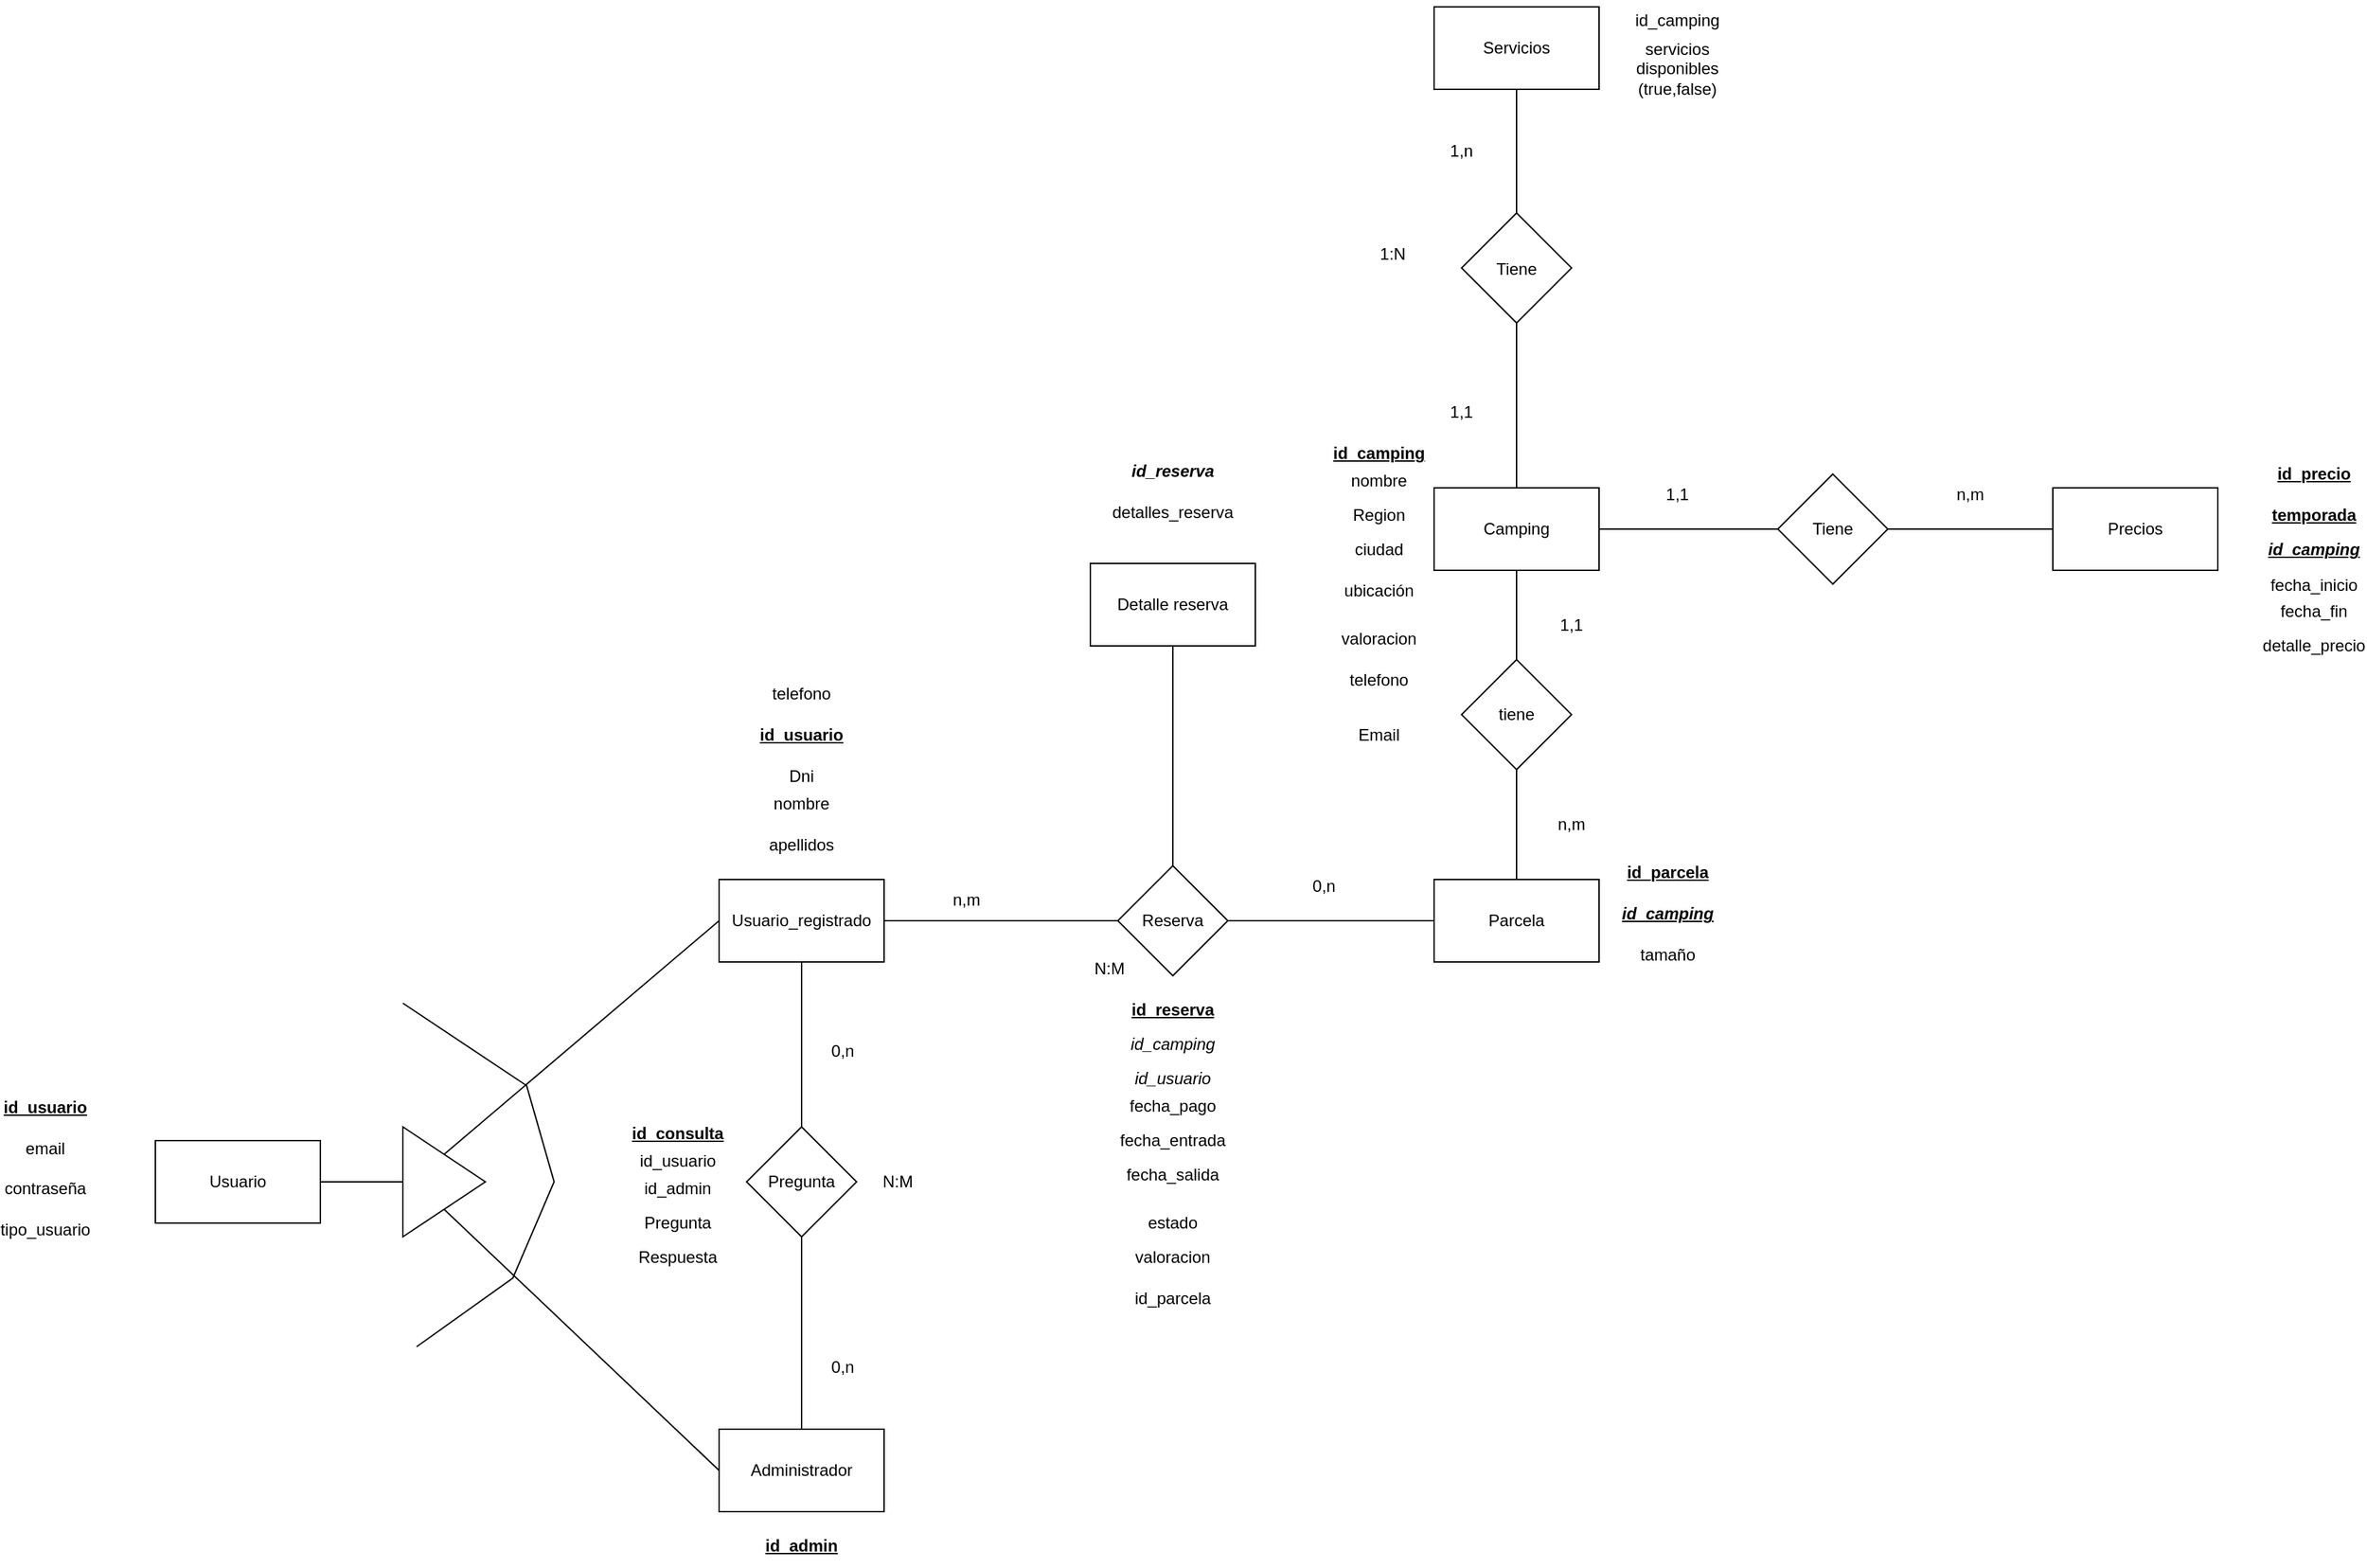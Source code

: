 <mxfile>
    <diagram name="Página-1" id="GP7OZMdiaApCgWr0Gxwc">
        <mxGraphModel dx="2652" dy="1899" grid="1" gridSize="10" guides="1" tooltips="1" connect="1" arrows="1" fold="1" page="1" pageScale="1" pageWidth="827" pageHeight="1169" math="0" shadow="0">
            <root>
                <mxCell id="0"/>
                <mxCell id="1" parent="0"/>
                <mxCell id="rt0fLjVZULC_vDmL76SL-1" value="Usuario_registrado" style="rounded=0;whiteSpace=wrap;html=1;" parent="1" vertex="1">
                    <mxGeometry x="100" y="610" width="120" height="60" as="geometry"/>
                </mxCell>
                <mxCell id="rt0fLjVZULC_vDmL76SL-3" value="Camping" style="rounded=0;whiteSpace=wrap;html=1;" parent="1" vertex="1">
                    <mxGeometry x="620" y="325" width="120" height="60" as="geometry"/>
                </mxCell>
                <mxCell id="rt0fLjVZULC_vDmL76SL-5" value="Administrador" style="rounded=0;whiteSpace=wrap;html=1;" parent="1" vertex="1">
                    <mxGeometry x="100" y="1010" width="120" height="60" as="geometry"/>
                </mxCell>
                <mxCell id="rt0fLjVZULC_vDmL76SL-7" value="" style="endArrow=none;html=1;rounded=0;exitX=1;exitY=0.5;exitDx=0;exitDy=0;entryX=0;entryY=0.5;entryDx=0;entryDy=0;" parent="1" source="rt0fLjVZULC_vDmL76SL-1" target="NalXgq106i2MlSgyFrl_-1" edge="1">
                    <mxGeometry width="50" height="50" relative="1" as="geometry">
                        <mxPoint x="290" y="810" as="sourcePoint"/>
                        <mxPoint x="590" y="640" as="targetPoint"/>
                    </mxGeometry>
                </mxCell>
                <mxCell id="rt0fLjVZULC_vDmL76SL-4" value="Reserva" style="rhombus;whiteSpace=wrap;html=1;" parent="1" vertex="1">
                    <mxGeometry x="390" y="600" width="80" height="80" as="geometry"/>
                </mxCell>
                <mxCell id="rt0fLjVZULC_vDmL76SL-8" value="0,n" style="text;html=1;strokeColor=none;fillColor=none;align=center;verticalAlign=middle;whiteSpace=wrap;rounded=0;" parent="1" vertex="1">
                    <mxGeometry x="510" y="600" width="60" height="30" as="geometry"/>
                </mxCell>
                <mxCell id="rt0fLjVZULC_vDmL76SL-9" value="" style="endArrow=none;html=1;rounded=0;entryX=0.5;entryY=1;entryDx=0;entryDy=0;" parent="1" source="rt0fLjVZULC_vDmL76SL-5" target="rt0fLjVZULC_vDmL76SL-1" edge="1">
                    <mxGeometry width="50" height="50" relative="1" as="geometry">
                        <mxPoint x="70" y="770" as="sourcePoint"/>
                        <mxPoint x="120" y="720" as="targetPoint"/>
                    </mxGeometry>
                </mxCell>
                <mxCell id="rt0fLjVZULC_vDmL76SL-6" value="Pregunta" style="rhombus;whiteSpace=wrap;html=1;" parent="1" vertex="1">
                    <mxGeometry x="120" y="790" width="80" height="80" as="geometry"/>
                </mxCell>
                <mxCell id="rt0fLjVZULC_vDmL76SL-10" value="n,m" style="text;html=1;strokeColor=none;fillColor=none;align=center;verticalAlign=middle;whiteSpace=wrap;rounded=0;" parent="1" vertex="1">
                    <mxGeometry x="250" y="610" width="60" height="30" as="geometry"/>
                </mxCell>
                <mxCell id="rt0fLjVZULC_vDmL76SL-11" value="N:M" style="text;html=1;strokeColor=none;fillColor=none;align=center;verticalAlign=middle;whiteSpace=wrap;rounded=0;" parent="1" vertex="1">
                    <mxGeometry x="354" y="660" width="60" height="30" as="geometry"/>
                </mxCell>
                <mxCell id="rt0fLjVZULC_vDmL76SL-12" value="0,n" style="text;html=1;strokeColor=none;fillColor=none;align=center;verticalAlign=middle;whiteSpace=wrap;rounded=0;" parent="1" vertex="1">
                    <mxGeometry x="160" y="950" width="60" height="30" as="geometry"/>
                </mxCell>
                <mxCell id="rt0fLjVZULC_vDmL76SL-13" value="0,n" style="text;html=1;strokeColor=none;fillColor=none;align=center;verticalAlign=middle;whiteSpace=wrap;rounded=0;" parent="1" vertex="1">
                    <mxGeometry x="160" y="720" width="60" height="30" as="geometry"/>
                </mxCell>
                <mxCell id="rt0fLjVZULC_vDmL76SL-14" value="N:M" style="text;html=1;strokeColor=none;fillColor=none;align=center;verticalAlign=middle;whiteSpace=wrap;rounded=0;" parent="1" vertex="1">
                    <mxGeometry x="200" y="815" width="60" height="30" as="geometry"/>
                </mxCell>
                <mxCell id="rt0fLjVZULC_vDmL76SL-19" value="&lt;b&gt;&lt;u&gt;id_usuario&lt;/u&gt;&lt;/b&gt;" style="text;html=1;strokeColor=none;fillColor=none;align=center;verticalAlign=middle;whiteSpace=wrap;rounded=0;" parent="1" vertex="1">
                    <mxGeometry x="-420" y="761" width="60" height="30" as="geometry"/>
                </mxCell>
                <mxCell id="rt0fLjVZULC_vDmL76SL-20" value="email" style="text;html=1;strokeColor=none;fillColor=none;align=center;verticalAlign=middle;whiteSpace=wrap;rounded=0;" parent="1" vertex="1">
                    <mxGeometry x="-420" y="791" width="60" height="30" as="geometry"/>
                </mxCell>
                <mxCell id="rt0fLjVZULC_vDmL76SL-21" value="contraseña" style="text;html=1;strokeColor=none;fillColor=none;align=center;verticalAlign=middle;whiteSpace=wrap;rounded=0;" parent="1" vertex="1">
                    <mxGeometry x="-420" y="820" width="60" height="30" as="geometry"/>
                </mxCell>
                <mxCell id="rt0fLjVZULC_vDmL76SL-23" value="nombre" style="text;html=1;strokeColor=none;fillColor=none;align=center;verticalAlign=middle;whiteSpace=wrap;rounded=0;" parent="1" vertex="1">
                    <mxGeometry x="130" y="540" width="60" height="30" as="geometry"/>
                </mxCell>
                <mxCell id="rt0fLjVZULC_vDmL76SL-24" value="apellidos" style="text;html=1;strokeColor=none;fillColor=none;align=center;verticalAlign=middle;whiteSpace=wrap;rounded=0;" parent="1" vertex="1">
                    <mxGeometry x="130" y="570" width="60" height="30" as="geometry"/>
                </mxCell>
                <mxCell id="rt0fLjVZULC_vDmL76SL-25" value="&lt;b&gt;&lt;u&gt;id_camping&lt;/u&gt;&lt;/b&gt;" style="text;html=1;strokeColor=none;fillColor=none;align=center;verticalAlign=middle;whiteSpace=wrap;rounded=0;" parent="1" vertex="1">
                    <mxGeometry x="550" y="285" width="60" height="30" as="geometry"/>
                </mxCell>
                <mxCell id="rt0fLjVZULC_vDmL76SL-26" value="nombre" style="text;html=1;strokeColor=none;fillColor=none;align=center;verticalAlign=middle;whiteSpace=wrap;rounded=0;" parent="1" vertex="1">
                    <mxGeometry x="550" y="305" width="60" height="30" as="geometry"/>
                </mxCell>
                <mxCell id="rt0fLjVZULC_vDmL76SL-27" value="ciudad" style="text;html=1;strokeColor=none;fillColor=none;align=center;verticalAlign=middle;whiteSpace=wrap;rounded=0;" parent="1" vertex="1">
                    <mxGeometry x="550" y="355" width="60" height="30" as="geometry"/>
                </mxCell>
                <mxCell id="rt0fLjVZULC_vDmL76SL-28" value="ubicación" style="text;html=1;strokeColor=none;fillColor=none;align=center;verticalAlign=middle;whiteSpace=wrap;rounded=0;" parent="1" vertex="1">
                    <mxGeometry x="550" y="385" width="60" height="30" as="geometry"/>
                </mxCell>
                <mxCell id="rt0fLjVZULC_vDmL76SL-31" value="Precios" style="rounded=0;whiteSpace=wrap;html=1;" parent="1" vertex="1">
                    <mxGeometry x="1070" y="325" width="120" height="60" as="geometry"/>
                </mxCell>
                <mxCell id="rt0fLjVZULC_vDmL76SL-32" value="&lt;b&gt;&lt;u&gt;id_precio&lt;/u&gt;&lt;/b&gt;" style="text;html=1;strokeColor=none;fillColor=none;align=center;verticalAlign=middle;whiteSpace=wrap;rounded=0;" parent="1" vertex="1">
                    <mxGeometry x="1230" y="300" width="60" height="30" as="geometry"/>
                </mxCell>
                <mxCell id="rt0fLjVZULC_vDmL76SL-42" value="detalle_precio" style="text;html=1;strokeColor=none;fillColor=none;align=center;verticalAlign=middle;whiteSpace=wrap;rounded=0;" parent="1" vertex="1">
                    <mxGeometry x="1230" y="425" width="60" height="30" as="geometry"/>
                </mxCell>
                <mxCell id="rt0fLjVZULC_vDmL76SL-45" value="&lt;b&gt;&lt;u&gt;temporada&lt;/u&gt;&lt;/b&gt;" style="text;html=1;strokeColor=none;fillColor=none;align=center;verticalAlign=middle;whiteSpace=wrap;rounded=0;" parent="1" vertex="1">
                    <mxGeometry x="1230" y="330" width="60" height="30" as="geometry"/>
                </mxCell>
                <mxCell id="rt0fLjVZULC_vDmL76SL-54" value="&lt;b&gt;&lt;u&gt;id_reserva&lt;/u&gt;&lt;/b&gt;" style="text;html=1;strokeColor=none;fillColor=none;align=center;verticalAlign=middle;whiteSpace=wrap;rounded=0;" parent="1" vertex="1">
                    <mxGeometry x="400" y="690" width="60" height="30" as="geometry"/>
                </mxCell>
                <mxCell id="rt0fLjVZULC_vDmL76SL-55" value="&lt;b&gt;&lt;u&gt;id_consulta&lt;/u&gt;&lt;/b&gt;" style="text;html=1;strokeColor=none;fillColor=none;align=center;verticalAlign=middle;whiteSpace=wrap;rounded=0;" parent="1" vertex="1">
                    <mxGeometry x="40" y="780" width="60" height="30" as="geometry"/>
                </mxCell>
                <mxCell id="rt0fLjVZULC_vDmL76SL-56" value="id_usuario" style="text;html=1;strokeColor=none;fillColor=none;align=center;verticalAlign=middle;whiteSpace=wrap;rounded=0;" parent="1" vertex="1">
                    <mxGeometry x="40" y="800" width="60" height="30" as="geometry"/>
                </mxCell>
                <mxCell id="rt0fLjVZULC_vDmL76SL-57" value="id_admin" style="text;html=1;strokeColor=none;fillColor=none;align=center;verticalAlign=middle;whiteSpace=wrap;rounded=0;" parent="1" vertex="1">
                    <mxGeometry x="40" y="820" width="60" height="30" as="geometry"/>
                </mxCell>
                <mxCell id="rt0fLjVZULC_vDmL76SL-58" value="&lt;i&gt;id_camping&lt;/i&gt;" style="text;html=1;strokeColor=none;fillColor=none;align=center;verticalAlign=middle;whiteSpace=wrap;rounded=0;" parent="1" vertex="1">
                    <mxGeometry x="400" y="715" width="60" height="30" as="geometry"/>
                </mxCell>
                <mxCell id="rt0fLjVZULC_vDmL76SL-60" value="Usuario" style="rounded=0;whiteSpace=wrap;html=1;" parent="1" vertex="1">
                    <mxGeometry x="-310" y="800" width="120" height="60" as="geometry"/>
                </mxCell>
                <mxCell id="rt0fLjVZULC_vDmL76SL-63" value="" style="endArrow=none;html=1;rounded=0;exitX=1;exitY=0.5;exitDx=0;exitDy=0;entryX=0;entryY=0.5;entryDx=0;entryDy=0;" parent="1" source="rt0fLjVZULC_vDmL76SL-60" target="rt0fLjVZULC_vDmL76SL-64" edge="1">
                    <mxGeometry width="50" height="50" relative="1" as="geometry">
                        <mxPoint x="-190" y="830" as="sourcePoint"/>
                        <mxPoint x="-170" y="830" as="targetPoint"/>
                    </mxGeometry>
                </mxCell>
                <mxCell id="rt0fLjVZULC_vDmL76SL-64" value="" style="triangle;whiteSpace=wrap;html=1;" parent="1" vertex="1">
                    <mxGeometry x="-130" y="790" width="60" height="80" as="geometry"/>
                </mxCell>
                <mxCell id="rt0fLjVZULC_vDmL76SL-65" value="" style="endArrow=none;html=1;rounded=0;exitX=0.5;exitY=0;exitDx=0;exitDy=0;entryX=0;entryY=0.5;entryDx=0;entryDy=0;" parent="1" source="rt0fLjVZULC_vDmL76SL-64" target="rt0fLjVZULC_vDmL76SL-1" edge="1">
                    <mxGeometry width="50" height="50" relative="1" as="geometry">
                        <mxPoint x="-100" y="800" as="sourcePoint"/>
                        <mxPoint x="-50" y="750" as="targetPoint"/>
                    </mxGeometry>
                </mxCell>
                <mxCell id="rt0fLjVZULC_vDmL76SL-66" value="" style="endArrow=none;html=1;rounded=0;entryX=0.5;entryY=1;entryDx=0;entryDy=0;exitX=0;exitY=0.5;exitDx=0;exitDy=0;" parent="1" source="rt0fLjVZULC_vDmL76SL-5" target="rt0fLjVZULC_vDmL76SL-64" edge="1">
                    <mxGeometry width="50" height="50" relative="1" as="geometry">
                        <mxPoint x="-150" y="900" as="sourcePoint"/>
                        <mxPoint x="-100" y="850" as="targetPoint"/>
                    </mxGeometry>
                </mxCell>
                <mxCell id="rt0fLjVZULC_vDmL76SL-67" value="" style="endArrow=none;html=1;rounded=0;" parent="1" edge="1">
                    <mxGeometry width="50" height="50" relative="1" as="geometry">
                        <mxPoint x="-120" y="950" as="sourcePoint"/>
                        <mxPoint x="-130" y="700" as="targetPoint"/>
                        <Array as="points">
                            <mxPoint x="-50" y="900"/>
                            <mxPoint x="-20" y="830"/>
                            <mxPoint x="-40" y="760"/>
                        </Array>
                    </mxGeometry>
                </mxCell>
                <mxCell id="rt0fLjVZULC_vDmL76SL-68" value="&lt;b&gt;&lt;u&gt;id_usuario&lt;/u&gt;&lt;/b&gt;" style="text;html=1;strokeColor=none;fillColor=none;align=center;verticalAlign=middle;whiteSpace=wrap;rounded=0;" parent="1" vertex="1">
                    <mxGeometry x="130" y="490" width="60" height="30" as="geometry"/>
                </mxCell>
                <mxCell id="rt0fLjVZULC_vDmL76SL-69" value="&lt;b&gt;&lt;u&gt;id_admin&lt;/u&gt;&lt;/b&gt;" style="text;html=1;strokeColor=none;fillColor=none;align=center;verticalAlign=middle;whiteSpace=wrap;rounded=0;" parent="1" vertex="1">
                    <mxGeometry x="130" y="1080" width="60" height="30" as="geometry"/>
                </mxCell>
                <mxCell id="rt0fLjVZULC_vDmL76SL-70" value="tipo_usuario" style="text;html=1;strokeColor=none;fillColor=none;align=center;verticalAlign=middle;whiteSpace=wrap;rounded=0;" parent="1" vertex="1">
                    <mxGeometry x="-420" y="850" width="60" height="30" as="geometry"/>
                </mxCell>
                <mxCell id="rt0fLjVZULC_vDmL76SL-74" value="Tiene" style="rhombus;whiteSpace=wrap;html=1;" parent="1" vertex="1">
                    <mxGeometry x="870" y="315" width="80" height="80" as="geometry"/>
                </mxCell>
                <mxCell id="rt0fLjVZULC_vDmL76SL-75" value="" style="endArrow=none;html=1;rounded=0;entryX=0;entryY=0.5;entryDx=0;entryDy=0;exitX=1;exitY=0.5;exitDx=0;exitDy=0;" parent="1" source="rt0fLjVZULC_vDmL76SL-3" target="rt0fLjVZULC_vDmL76SL-74" edge="1">
                    <mxGeometry width="50" height="50" relative="1" as="geometry">
                        <mxPoint x="770" y="575" as="sourcePoint"/>
                        <mxPoint x="710" y="715" as="targetPoint"/>
                    </mxGeometry>
                </mxCell>
                <mxCell id="rt0fLjVZULC_vDmL76SL-76" value="" style="endArrow=none;html=1;rounded=0;entryX=0;entryY=0.5;entryDx=0;entryDy=0;exitX=1;exitY=0.5;exitDx=0;exitDy=0;" parent="1" source="rt0fLjVZULC_vDmL76SL-74" target="rt0fLjVZULC_vDmL76SL-31" edge="1">
                    <mxGeometry width="50" height="50" relative="1" as="geometry">
                        <mxPoint x="840" y="455" as="sourcePoint"/>
                        <mxPoint x="890" y="405" as="targetPoint"/>
                    </mxGeometry>
                </mxCell>
                <mxCell id="rt0fLjVZULC_vDmL76SL-79" value="detalles_reserva" style="text;html=1;strokeColor=none;fillColor=none;align=center;verticalAlign=middle;whiteSpace=wrap;rounded=0;" parent="1" vertex="1">
                    <mxGeometry x="400" y="325" width="60" height="35" as="geometry"/>
                </mxCell>
                <mxCell id="rt0fLjVZULC_vDmL76SL-81" value="&lt;i&gt;id_usuario&lt;/i&gt;" style="text;html=1;strokeColor=none;fillColor=none;align=center;verticalAlign=middle;whiteSpace=wrap;rounded=0;" parent="1" vertex="1">
                    <mxGeometry x="400" y="740" width="60" height="30" as="geometry"/>
                </mxCell>
                <mxCell id="rt0fLjVZULC_vDmL76SL-83" value="fecha_pago" style="text;html=1;strokeColor=none;fillColor=none;align=center;verticalAlign=middle;whiteSpace=wrap;rounded=0;" parent="1" vertex="1">
                    <mxGeometry x="400" y="760" width="60" height="30" as="geometry"/>
                </mxCell>
                <mxCell id="rt0fLjVZULC_vDmL76SL-85" value="fecha_entrada" style="text;html=1;strokeColor=none;fillColor=none;align=center;verticalAlign=middle;whiteSpace=wrap;rounded=0;" parent="1" vertex="1">
                    <mxGeometry x="400" y="785" width="60" height="30" as="geometry"/>
                </mxCell>
                <mxCell id="rt0fLjVZULC_vDmL76SL-86" value="fecha_salida" style="text;html=1;strokeColor=none;fillColor=none;align=center;verticalAlign=middle;whiteSpace=wrap;rounded=0;" parent="1" vertex="1">
                    <mxGeometry x="400" y="810" width="60" height="30" as="geometry"/>
                </mxCell>
                <mxCell id="rt0fLjVZULC_vDmL76SL-88" value="valoracion" style="text;html=1;strokeColor=none;fillColor=none;align=center;verticalAlign=middle;whiteSpace=wrap;rounded=0;" parent="1" vertex="1">
                    <mxGeometry x="550" y="420" width="60" height="30" as="geometry"/>
                </mxCell>
                <mxCell id="rt0fLjVZULC_vDmL76SL-89" value="valoracion" style="text;html=1;strokeColor=none;fillColor=none;align=center;verticalAlign=middle;whiteSpace=wrap;rounded=0;" parent="1" vertex="1">
                    <mxGeometry x="400" y="870" width="60" height="30" as="geometry"/>
                </mxCell>
                <mxCell id="fvMrOZT2XkvmO9AhPD_z-1" value="Dni" style="text;html=1;strokeColor=none;fillColor=none;align=center;verticalAlign=middle;whiteSpace=wrap;rounded=0;" parent="1" vertex="1">
                    <mxGeometry x="130" y="520" width="60" height="30" as="geometry"/>
                </mxCell>
                <mxCell id="fvMrOZT2XkvmO9AhPD_z-2" value="Region" style="text;html=1;strokeColor=none;fillColor=none;align=center;verticalAlign=middle;whiteSpace=wrap;rounded=0;" parent="1" vertex="1">
                    <mxGeometry x="550" y="330" width="60" height="30" as="geometry"/>
                </mxCell>
                <mxCell id="UXsruMTonKc4V1OCxYUx-1" value="1,1" style="text;html=1;strokeColor=none;fillColor=none;align=center;verticalAlign=middle;whiteSpace=wrap;rounded=0;" parent="1" vertex="1">
                    <mxGeometry x="767" y="315" width="60" height="30" as="geometry"/>
                </mxCell>
                <mxCell id="UXsruMTonKc4V1OCxYUx-2" value="n,m" style="text;html=1;strokeColor=none;fillColor=none;align=center;verticalAlign=middle;whiteSpace=wrap;rounded=0;" parent="1" vertex="1">
                    <mxGeometry x="980" y="315" width="60" height="30" as="geometry"/>
                </mxCell>
                <mxCell id="UXsruMTonKc4V1OCxYUx-3" value="&lt;b&gt;&lt;u&gt;&lt;i&gt;id_camping&lt;/i&gt;&lt;/u&gt;&lt;/b&gt;" style="text;html=1;strokeColor=none;fillColor=none;align=center;verticalAlign=middle;whiteSpace=wrap;rounded=0;" parent="1" vertex="1">
                    <mxGeometry x="1230" y="355" width="60" height="30" as="geometry"/>
                </mxCell>
                <mxCell id="UXsruMTonKc4V1OCxYUx-4" value="fecha_inicio" style="text;html=1;strokeColor=none;fillColor=none;align=center;verticalAlign=middle;whiteSpace=wrap;rounded=0;" parent="1" vertex="1">
                    <mxGeometry x="1230" y="381" width="60" height="30" as="geometry"/>
                </mxCell>
                <mxCell id="UXsruMTonKc4V1OCxYUx-5" value="fecha_fin" style="text;html=1;strokeColor=none;fillColor=none;align=center;verticalAlign=middle;whiteSpace=wrap;rounded=0;" parent="1" vertex="1">
                    <mxGeometry x="1230" y="400" width="60" height="30" as="geometry"/>
                </mxCell>
                <mxCell id="wsBCELGUVNcAWMFEjxWZ-2" value="" style="endArrow=none;html=1;rounded=0;" parent="1" edge="1">
                    <mxGeometry width="50" height="50" relative="1" as="geometry">
                        <mxPoint x="680" y="325" as="sourcePoint"/>
                        <mxPoint x="680" y="205" as="targetPoint"/>
                    </mxGeometry>
                </mxCell>
                <mxCell id="wsBCELGUVNcAWMFEjxWZ-3" value="" style="rhombus;whiteSpace=wrap;html=1;" parent="1" vertex="1">
                    <mxGeometry x="640" y="125" width="80" height="80" as="geometry"/>
                </mxCell>
                <mxCell id="wsBCELGUVNcAWMFEjxWZ-4" value="Tiene" style="text;html=1;strokeColor=none;fillColor=none;align=center;verticalAlign=middle;whiteSpace=wrap;rounded=0;" parent="1" vertex="1">
                    <mxGeometry x="650" y="151" width="60" height="30" as="geometry"/>
                </mxCell>
                <mxCell id="wsBCELGUVNcAWMFEjxWZ-6" value="" style="rounded=0;whiteSpace=wrap;html=1;" parent="1" vertex="1">
                    <mxGeometry x="620" y="-25" width="120" height="60" as="geometry"/>
                </mxCell>
                <mxCell id="wsBCELGUVNcAWMFEjxWZ-7" value="" style="endArrow=none;html=1;rounded=0;exitX=0.5;exitY=0;exitDx=0;exitDy=0;" parent="1" source="wsBCELGUVNcAWMFEjxWZ-3" edge="1">
                    <mxGeometry width="50" height="50" relative="1" as="geometry">
                        <mxPoint x="630" y="85" as="sourcePoint"/>
                        <mxPoint x="680" y="35" as="targetPoint"/>
                    </mxGeometry>
                </mxCell>
                <mxCell id="wsBCELGUVNcAWMFEjxWZ-8" value="1,n" style="text;html=1;strokeColor=none;fillColor=none;align=center;verticalAlign=middle;whiteSpace=wrap;rounded=0;" parent="1" vertex="1">
                    <mxGeometry x="610" y="65" width="60" height="30" as="geometry"/>
                </mxCell>
                <mxCell id="wsBCELGUVNcAWMFEjxWZ-9" value="Servicios" style="text;html=1;strokeColor=none;fillColor=none;align=center;verticalAlign=middle;whiteSpace=wrap;rounded=0;" parent="1" vertex="1">
                    <mxGeometry x="650" y="-10" width="60" height="30" as="geometry"/>
                </mxCell>
                <mxCell id="wsBCELGUVNcAWMFEjxWZ-11" value="id_camping" style="text;html=1;strokeColor=none;fillColor=none;align=center;verticalAlign=middle;whiteSpace=wrap;rounded=0;" parent="1" vertex="1">
                    <mxGeometry x="767" y="-30" width="60" height="30" as="geometry"/>
                </mxCell>
                <mxCell id="wsBCELGUVNcAWMFEjxWZ-12" value="servicios disponibles&lt;br&gt;(true,false)" style="text;html=1;strokeColor=none;fillColor=none;align=center;verticalAlign=middle;whiteSpace=wrap;rounded=0;" parent="1" vertex="1">
                    <mxGeometry x="767" y="5" width="60" height="30" as="geometry"/>
                </mxCell>
                <mxCell id="wsBCELGUVNcAWMFEjxWZ-14" value="1,1" style="text;html=1;strokeColor=none;fillColor=none;align=center;verticalAlign=middle;whiteSpace=wrap;rounded=0;" parent="1" vertex="1">
                    <mxGeometry x="610" y="255" width="60" height="30" as="geometry"/>
                </mxCell>
                <mxCell id="wsBCELGUVNcAWMFEjxWZ-15" value="" style="endArrow=none;html=1;rounded=0;" parent="1" edge="1">
                    <mxGeometry width="50" height="50" relative="1" as="geometry">
                        <mxPoint x="430" y="600" as="sourcePoint"/>
                        <mxPoint x="430" y="440" as="targetPoint"/>
                    </mxGeometry>
                </mxCell>
                <mxCell id="wsBCELGUVNcAWMFEjxWZ-16" value="Detalle reserva" style="rounded=0;whiteSpace=wrap;html=1;" parent="1" vertex="1">
                    <mxGeometry x="370" y="380" width="120" height="60" as="geometry"/>
                </mxCell>
                <mxCell id="wsBCELGUVNcAWMFEjxWZ-17" value="&lt;b&gt;&lt;i&gt;id_reserva&lt;/i&gt;&lt;/b&gt;" style="text;html=1;strokeColor=none;fillColor=none;align=center;verticalAlign=middle;whiteSpace=wrap;rounded=0;" parent="1" vertex="1">
                    <mxGeometry x="400" y="295" width="60" height="35" as="geometry"/>
                </mxCell>
                <mxCell id="PcAwliINQsPG7gnnRD1L-1" value="estado" style="text;html=1;strokeColor=none;fillColor=none;align=center;verticalAlign=middle;whiteSpace=wrap;rounded=0;" parent="1" vertex="1">
                    <mxGeometry x="400" y="845" width="60" height="30" as="geometry"/>
                </mxCell>
                <mxCell id="0CbXVRVMdv3HDoSNOxYo-1" value="Pregunta" style="text;html=1;strokeColor=none;fillColor=none;align=center;verticalAlign=middle;whiteSpace=wrap;rounded=0;" parent="1" vertex="1">
                    <mxGeometry x="40" y="845" width="60" height="30" as="geometry"/>
                </mxCell>
                <mxCell id="0CbXVRVMdv3HDoSNOxYo-2" value="Respuesta" style="text;html=1;strokeColor=none;fillColor=none;align=center;verticalAlign=middle;whiteSpace=wrap;rounded=0;" parent="1" vertex="1">
                    <mxGeometry x="40" y="870" width="60" height="30" as="geometry"/>
                </mxCell>
                <mxCell id="0CbXVRVMdv3HDoSNOxYo-3" value="telefono" style="text;html=1;strokeColor=none;fillColor=none;align=center;verticalAlign=middle;whiteSpace=wrap;rounded=0;" parent="1" vertex="1">
                    <mxGeometry x="130" y="460" width="60" height="30" as="geometry"/>
                </mxCell>
                <mxCell id="NalXgq106i2MlSgyFrl_-1" value="Parcela" style="rounded=0;whiteSpace=wrap;html=1;" parent="1" vertex="1">
                    <mxGeometry x="620" y="610" width="120" height="60" as="geometry"/>
                </mxCell>
                <mxCell id="NalXgq106i2MlSgyFrl_-2" value="" style="endArrow=none;html=1;rounded=0;entryX=0.5;entryY=1;entryDx=0;entryDy=0;exitX=0.5;exitY=0;exitDx=0;exitDy=0;" parent="1" source="NalXgq106i2MlSgyFrl_-3" target="rt0fLjVZULC_vDmL76SL-3" edge="1">
                    <mxGeometry width="50" height="50" relative="1" as="geometry">
                        <mxPoint x="670" y="540" as="sourcePoint"/>
                        <mxPoint x="720" y="490" as="targetPoint"/>
                    </mxGeometry>
                </mxCell>
                <mxCell id="NalXgq106i2MlSgyFrl_-4" value="1,1" style="text;html=1;strokeColor=none;fillColor=none;align=center;verticalAlign=middle;whiteSpace=wrap;rounded=0;" parent="1" vertex="1">
                    <mxGeometry x="690" y="410" width="60" height="30" as="geometry"/>
                </mxCell>
                <mxCell id="NalXgq106i2MlSgyFrl_-5" value="" style="endArrow=none;html=1;rounded=0;entryX=0.5;entryY=1;entryDx=0;entryDy=0;exitX=0.5;exitY=0;exitDx=0;exitDy=0;" parent="1" source="NalXgq106i2MlSgyFrl_-1" target="NalXgq106i2MlSgyFrl_-3" edge="1">
                    <mxGeometry width="50" height="50" relative="1" as="geometry">
                        <mxPoint x="680" y="610" as="sourcePoint"/>
                        <mxPoint x="680" y="385" as="targetPoint"/>
                    </mxGeometry>
                </mxCell>
                <mxCell id="NalXgq106i2MlSgyFrl_-3" value="tiene" style="rhombus;whiteSpace=wrap;html=1;" parent="1" vertex="1">
                    <mxGeometry x="640" y="450" width="80" height="80" as="geometry"/>
                </mxCell>
                <mxCell id="NalXgq106i2MlSgyFrl_-6" value="n,m" style="text;html=1;strokeColor=none;fillColor=none;align=center;verticalAlign=middle;whiteSpace=wrap;rounded=0;" parent="1" vertex="1">
                    <mxGeometry x="690" y="555" width="60" height="30" as="geometry"/>
                </mxCell>
                <mxCell id="NalXgq106i2MlSgyFrl_-7" value="&lt;b&gt;&lt;u&gt;&lt;i&gt;id_camping&lt;/i&gt;&lt;/u&gt;&lt;/b&gt;" style="text;html=1;strokeColor=none;fillColor=none;align=center;verticalAlign=middle;whiteSpace=wrap;rounded=0;" parent="1" vertex="1">
                    <mxGeometry x="760" y="620" width="60" height="30" as="geometry"/>
                </mxCell>
                <mxCell id="NalXgq106i2MlSgyFrl_-8" value="&lt;b&gt;&lt;u&gt;id_parcela&lt;/u&gt;&lt;/b&gt;" style="text;html=1;strokeColor=none;fillColor=none;align=center;verticalAlign=middle;whiteSpace=wrap;rounded=0;" parent="1" vertex="1">
                    <mxGeometry x="760" y="590" width="60" height="30" as="geometry"/>
                </mxCell>
                <mxCell id="NalXgq106i2MlSgyFrl_-10" value="tamaño" style="text;html=1;strokeColor=none;fillColor=none;align=center;verticalAlign=middle;whiteSpace=wrap;rounded=0;" parent="1" vertex="1">
                    <mxGeometry x="760" y="650" width="60" height="30" as="geometry"/>
                </mxCell>
                <mxCell id="NalXgq106i2MlSgyFrl_-11" value="id_parcela" style="text;html=1;strokeColor=none;fillColor=none;align=center;verticalAlign=middle;whiteSpace=wrap;rounded=0;" parent="1" vertex="1">
                    <mxGeometry x="400" y="900" width="60" height="30" as="geometry"/>
                </mxCell>
                <mxCell id="AR4nRGiIFyEAsrI4Mm2S-1" value="telefono" style="text;html=1;strokeColor=none;fillColor=none;align=center;verticalAlign=middle;whiteSpace=wrap;rounded=0;" parent="1" vertex="1">
                    <mxGeometry x="550" y="450" width="60" height="30" as="geometry"/>
                </mxCell>
                <mxCell id="AR4nRGiIFyEAsrI4Mm2S-2" value="Email" style="text;html=1;strokeColor=none;fillColor=none;align=center;verticalAlign=middle;whiteSpace=wrap;rounded=0;" parent="1" vertex="1">
                    <mxGeometry x="550" y="490" width="60" height="30" as="geometry"/>
                </mxCell>
                <mxCell id="2" value="1:N" style="text;html=1;strokeColor=none;fillColor=none;align=center;verticalAlign=middle;whiteSpace=wrap;rounded=0;" vertex="1" parent="1">
                    <mxGeometry x="560" y="140" width="60" height="30" as="geometry"/>
                </mxCell>
            </root>
        </mxGraphModel>
    </diagram>
</mxfile>